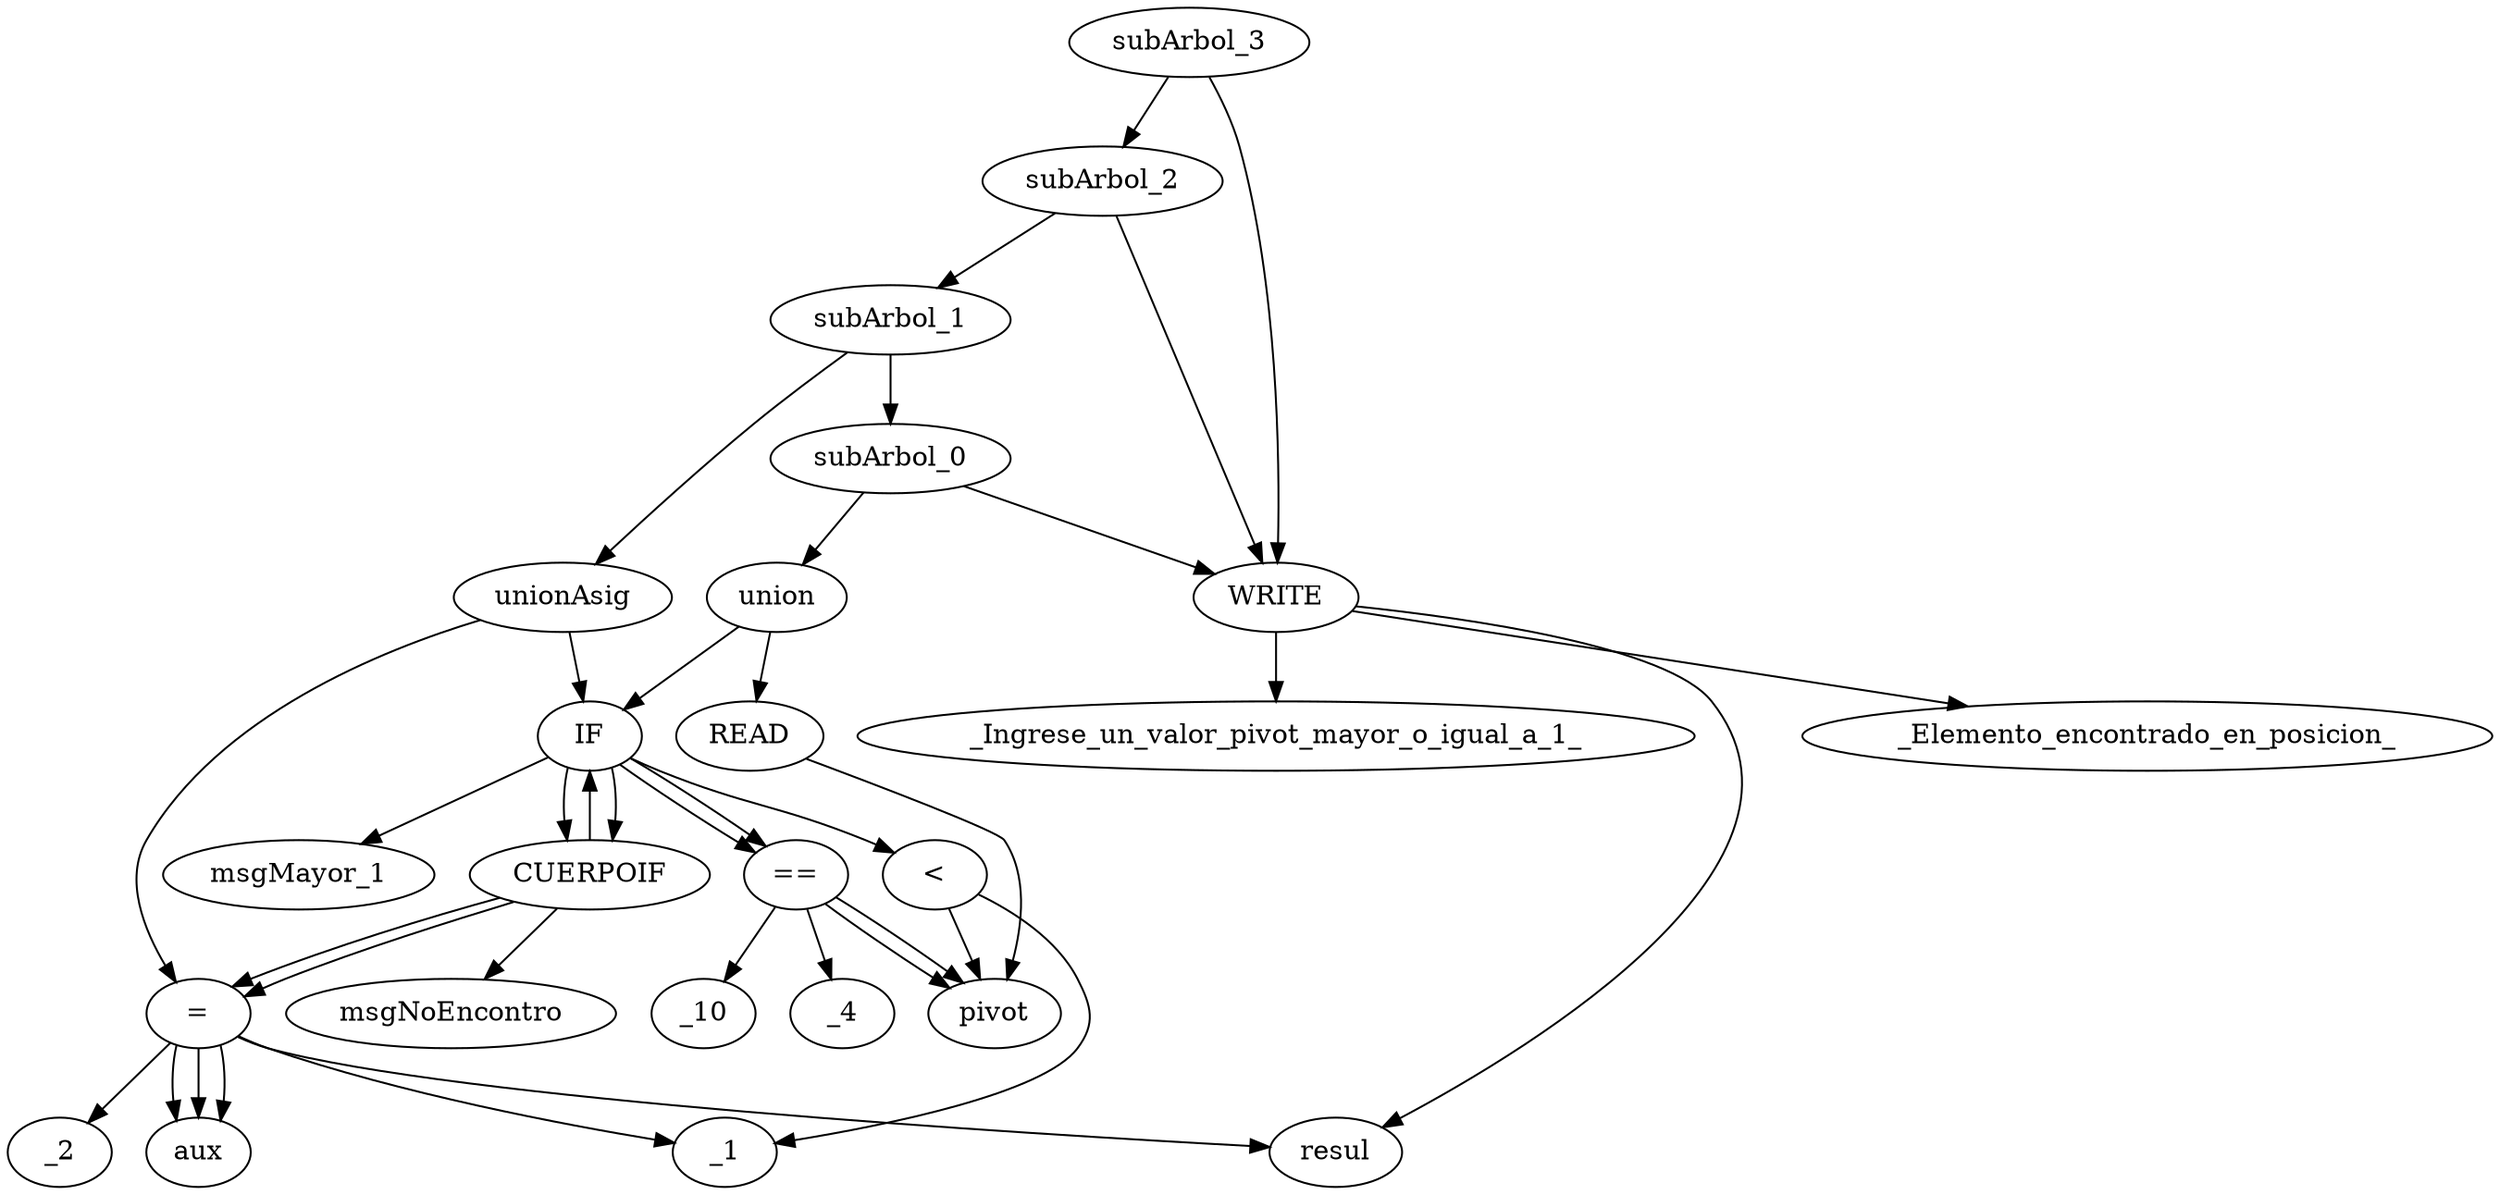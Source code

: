 digraph G {
	"subArbol_3" -> "subArbol_2" ;
	"subArbol_2" -> "subArbol_1" ;
	"subArbol_1" -> "subArbol_0" ;
	"subArbol_0" -> "WRITE" ;
	"WRITE" -> "_Ingrese_un_valor_pivot_mayor_o_igual_a_1_" ;
	"subArbol_0" -> "union" ;
	"union" -> "READ" ;
	"READ" -> "pivot" ;
	"union" -> "IF" ;
	"IF" -> "<" ;
	"<" -> "pivot" ;
	"<" -> "_1" ;
	"IF" -> "msgMayor_1" ;
	"subArbol_1" -> "unionAsig" ;
	"unionAsig" -> "IF" ;
	"IF" -> "==" ;
	"==" -> "pivot" ;
	"==" -> "_4" ;
	"IF" -> "CUERPOIF" ;
	"CUERPOIF" -> "=" ;
	"=" -> "aux" ;
	"=" -> "_1" ;
	"CUERPOIF" -> "IF" ;
	"IF" -> "==" ;
	"==" -> "pivot" ;
	"==" -> "_10" ;
	"IF" -> "CUERPOIF" ;
	"CUERPOIF" -> "=" ;
	"=" -> "aux" ;
	"=" -> "_2" ;
	"CUERPOIF" -> "msgNoEncontro" ;
	"unionAsig" -> "=" ;
	"=" -> "resul" ;
	"=" -> "aux" ;
	"subArbol_2" -> "WRITE" ;
	"WRITE" -> "_Elemento_encontrado_en_posicion_" ;
	"subArbol_3" -> "WRITE" ;
	"WRITE" -> "resul" ;
	
}